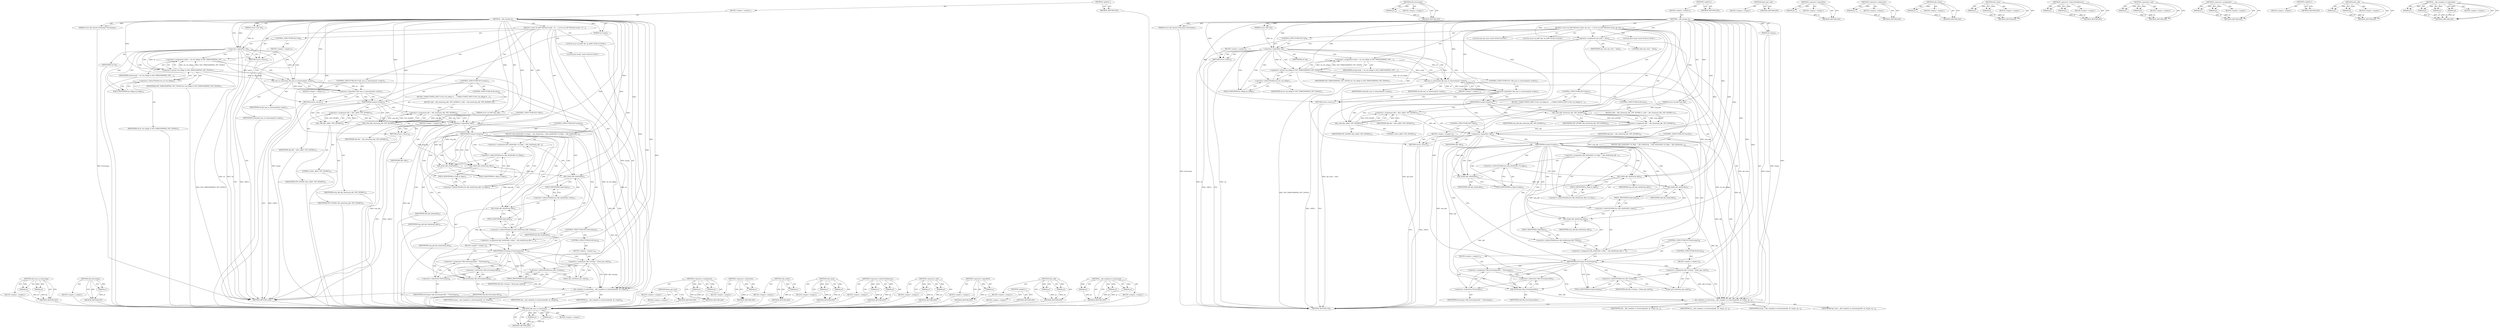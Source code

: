 digraph "__skb_complete_tx_timestamp" {
vulnerable_140 [label=<(METHOD,skb_may_tx_timestamp)>];
vulnerable_141 [label=<(PARAM,p1)>];
vulnerable_142 [label=<(PARAM,p2)>];
vulnerable_143 [label=<(BLOCK,&lt;empty&gt;,&lt;empty&gt;)>];
vulnerable_144 [label=<(METHOD_RETURN,ANY)>];
vulnerable_163 [label=<(METHOD,skb_hwtstamps)>];
vulnerable_164 [label=<(PARAM,p1)>];
vulnerable_165 [label=<(BLOCK,&lt;empty&gt;,&lt;empty&gt;)>];
vulnerable_166 [label=<(METHOD_RETURN,ANY)>];
vulnerable_6 [label=<(METHOD,&lt;global&gt;)<SUB>1</SUB>>];
vulnerable_7 [label=<(BLOCK,&lt;empty&gt;,&lt;empty&gt;)<SUB>1</SUB>>];
vulnerable_8 [label=<(METHOD,__skb_tstamp_tx)<SUB>1</SUB>>];
vulnerable_9 [label=<(PARAM,struct sk_buff *orig_skb)<SUB>1</SUB>>];
vulnerable_10 [label=<(PARAM,struct skb_shared_hwtstamps *hwtstamps)<SUB>2</SUB>>];
vulnerable_11 [label=<(PARAM,struct sock *sk)<SUB>3</SUB>>];
vulnerable_12 [label=<(PARAM,int tstype)<SUB>3</SUB>>];
vulnerable_13 [label=<(BLOCK,{
 	struct sk_buff *skb;
	bool tsonly;
 
 	if (...,{
 	struct sk_buff *skb;
	bool tsonly;
 
 	if (...)<SUB>4</SUB>>];
vulnerable_14 [label="<(LOCAL,struct sk_buff* skb: sk_buff*)<SUB>5</SUB>>"];
vulnerable_15 [label="<(LOCAL,bool tsonly: bool)<SUB>6</SUB>>"];
vulnerable_16 [label=<(CONTROL_STRUCTURE,IF,if (!sk))<SUB>8</SUB>>];
vulnerable_17 [label=<(&lt;operator&gt;.logicalNot,!sk)<SUB>8</SUB>>];
vulnerable_18 [label=<(IDENTIFIER,sk,!sk)<SUB>8</SUB>>];
vulnerable_19 [label=<(BLOCK,&lt;empty&gt;,&lt;empty&gt;)<SUB>9</SUB>>];
vulnerable_20 [label=<(RETURN,return;,return;)<SUB>9</SUB>>];
vulnerable_21 [label=<(&lt;operator&gt;.assignment,tsonly = sk-&gt;sk_tsflags &amp; SOF_TIMESTAMPING_OPT_...)<SUB>11</SUB>>];
vulnerable_22 [label=<(IDENTIFIER,tsonly,tsonly = sk-&gt;sk_tsflags &amp; SOF_TIMESTAMPING_OPT_...)<SUB>11</SUB>>];
vulnerable_23 [label=<(&lt;operator&gt;.and,sk-&gt;sk_tsflags &amp; SOF_TIMESTAMPING_OPT_TSONLY)<SUB>11</SUB>>];
vulnerable_24 [label=<(&lt;operator&gt;.indirectFieldAccess,sk-&gt;sk_tsflags)<SUB>11</SUB>>];
vulnerable_25 [label=<(IDENTIFIER,sk,sk-&gt;sk_tsflags &amp; SOF_TIMESTAMPING_OPT_TSONLY)<SUB>11</SUB>>];
vulnerable_26 [label=<(FIELD_IDENTIFIER,sk_tsflags,sk_tsflags)<SUB>11</SUB>>];
vulnerable_27 [label=<(IDENTIFIER,SOF_TIMESTAMPING_OPT_TSONLY,sk-&gt;sk_tsflags &amp; SOF_TIMESTAMPING_OPT_TSONLY)<SUB>11</SUB>>];
vulnerable_28 [label=<(CONTROL_STRUCTURE,IF,if (!skb_may_tx_timestamp(sk, tsonly)))<SUB>12</SUB>>];
vulnerable_29 [label=<(&lt;operator&gt;.logicalNot,!skb_may_tx_timestamp(sk, tsonly))<SUB>12</SUB>>];
vulnerable_30 [label=<(skb_may_tx_timestamp,skb_may_tx_timestamp(sk, tsonly))<SUB>12</SUB>>];
vulnerable_31 [label=<(IDENTIFIER,sk,skb_may_tx_timestamp(sk, tsonly))<SUB>12</SUB>>];
vulnerable_32 [label=<(IDENTIFIER,tsonly,skb_may_tx_timestamp(sk, tsonly))<SUB>12</SUB>>];
vulnerable_33 [label=<(BLOCK,&lt;empty&gt;,&lt;empty&gt;)<SUB>13</SUB>>];
vulnerable_34 [label=<(RETURN,return;,return;)<SUB>13</SUB>>];
vulnerable_35 [label=<(CONTROL_STRUCTURE,IF,if (tsonly))<SUB>15</SUB>>];
vulnerable_36 [label=<(IDENTIFIER,tsonly,if (tsonly))<SUB>15</SUB>>];
vulnerable_37 [label=<(BLOCK,{
 #ifdef CONFIG_INET
 		if ((sk-&gt;sk_tsflags &amp; ...,{
 #ifdef CONFIG_INET
 		if ((sk-&gt;sk_tsflags &amp; ...)<SUB>15</SUB>>];
vulnerable_38 [label=<(&lt;operator&gt;.assignment,skb = alloc_skb(0, GFP_ATOMIC))<SUB>23</SUB>>];
vulnerable_39 [label=<(IDENTIFIER,skb,skb = alloc_skb(0, GFP_ATOMIC))<SUB>23</SUB>>];
vulnerable_40 [label=<(alloc_skb,alloc_skb(0, GFP_ATOMIC))<SUB>23</SUB>>];
vulnerable_41 [label=<(LITERAL,0,alloc_skb(0, GFP_ATOMIC))<SUB>23</SUB>>];
vulnerable_42 [label=<(IDENTIFIER,GFP_ATOMIC,alloc_skb(0, GFP_ATOMIC))<SUB>23</SUB>>];
vulnerable_43 [label=<(CONTROL_STRUCTURE,ELSE,else)<SUB>24</SUB>>];
vulnerable_44 [label=<(BLOCK,{
		skb = skb_clone(orig_skb, GFP_ATOMIC);
	},{
		skb = skb_clone(orig_skb, GFP_ATOMIC);
	})<SUB>24</SUB>>];
vulnerable_45 [label=<(&lt;operator&gt;.assignment,skb = skb_clone(orig_skb, GFP_ATOMIC))<SUB>25</SUB>>];
vulnerable_46 [label=<(IDENTIFIER,skb,skb = skb_clone(orig_skb, GFP_ATOMIC))<SUB>25</SUB>>];
vulnerable_47 [label=<(skb_clone,skb_clone(orig_skb, GFP_ATOMIC))<SUB>25</SUB>>];
vulnerable_48 [label=<(IDENTIFIER,orig_skb,skb_clone(orig_skb, GFP_ATOMIC))<SUB>25</SUB>>];
vulnerable_49 [label=<(IDENTIFIER,GFP_ATOMIC,skb_clone(orig_skb, GFP_ATOMIC))<SUB>25</SUB>>];
vulnerable_50 [label=<(CONTROL_STRUCTURE,IF,if (!skb))<SUB>27</SUB>>];
vulnerable_51 [label=<(&lt;operator&gt;.logicalNot,!skb)<SUB>27</SUB>>];
vulnerable_52 [label=<(IDENTIFIER,skb,!skb)<SUB>27</SUB>>];
vulnerable_53 [label=<(BLOCK,&lt;empty&gt;,&lt;empty&gt;)<SUB>28</SUB>>];
vulnerable_54 [label=<(RETURN,return;,return;)<SUB>28</SUB>>];
vulnerable_55 [label=<(CONTROL_STRUCTURE,IF,if (tsonly))<SUB>30</SUB>>];
vulnerable_56 [label=<(IDENTIFIER,tsonly,if (tsonly))<SUB>30</SUB>>];
vulnerable_57 [label=<(BLOCK,{
		skb_shinfo(skb)-&gt;tx_flags = skb_shinfo(orig...,{
		skb_shinfo(skb)-&gt;tx_flags = skb_shinfo(orig...)<SUB>30</SUB>>];
vulnerable_58 [label=<(&lt;operator&gt;.assignment,skb_shinfo(skb)-&gt;tx_flags = skb_shinfo(orig_skb...)<SUB>31</SUB>>];
vulnerable_59 [label=<(&lt;operator&gt;.indirectFieldAccess,skb_shinfo(skb)-&gt;tx_flags)<SUB>31</SUB>>];
vulnerable_60 [label=<(skb_shinfo,skb_shinfo(skb))<SUB>31</SUB>>];
vulnerable_61 [label=<(IDENTIFIER,skb,skb_shinfo(skb))<SUB>31</SUB>>];
vulnerable_62 [label=<(FIELD_IDENTIFIER,tx_flags,tx_flags)<SUB>31</SUB>>];
vulnerable_63 [label=<(&lt;operator&gt;.indirectFieldAccess,skb_shinfo(orig_skb)-&gt;tx_flags)<SUB>31</SUB>>];
vulnerable_64 [label=<(skb_shinfo,skb_shinfo(orig_skb))<SUB>31</SUB>>];
vulnerable_65 [label=<(IDENTIFIER,orig_skb,skb_shinfo(orig_skb))<SUB>31</SUB>>];
vulnerable_66 [label=<(FIELD_IDENTIFIER,tx_flags,tx_flags)<SUB>31</SUB>>];
vulnerable_67 [label=<(&lt;operator&gt;.assignment,skb_shinfo(skb)-&gt;tskey = skb_shinfo(orig_skb)-&gt;...)<SUB>32</SUB>>];
vulnerable_68 [label=<(&lt;operator&gt;.indirectFieldAccess,skb_shinfo(skb)-&gt;tskey)<SUB>32</SUB>>];
vulnerable_69 [label=<(skb_shinfo,skb_shinfo(skb))<SUB>32</SUB>>];
vulnerable_70 [label=<(IDENTIFIER,skb,skb_shinfo(skb))<SUB>32</SUB>>];
vulnerable_71 [label=<(FIELD_IDENTIFIER,tskey,tskey)<SUB>32</SUB>>];
vulnerable_72 [label=<(&lt;operator&gt;.indirectFieldAccess,skb_shinfo(orig_skb)-&gt;tskey)<SUB>32</SUB>>];
vulnerable_73 [label=<(skb_shinfo,skb_shinfo(orig_skb))<SUB>32</SUB>>];
vulnerable_74 [label=<(IDENTIFIER,orig_skb,skb_shinfo(orig_skb))<SUB>32</SUB>>];
vulnerable_75 [label=<(FIELD_IDENTIFIER,tskey,tskey)<SUB>32</SUB>>];
vulnerable_76 [label=<(CONTROL_STRUCTURE,IF,if (hwtstamps))<SUB>35</SUB>>];
vulnerable_77 [label=<(IDENTIFIER,hwtstamps,if (hwtstamps))<SUB>35</SUB>>];
vulnerable_78 [label=<(BLOCK,&lt;empty&gt;,&lt;empty&gt;)<SUB>36</SUB>>];
vulnerable_79 [label=<(&lt;operator&gt;.assignment,*skb_hwtstamps(skb) = *hwtstamps)<SUB>36</SUB>>];
vulnerable_80 [label=<(&lt;operator&gt;.indirection,*skb_hwtstamps(skb))<SUB>36</SUB>>];
vulnerable_81 [label=<(skb_hwtstamps,skb_hwtstamps(skb))<SUB>36</SUB>>];
vulnerable_82 [label=<(IDENTIFIER,skb,skb_hwtstamps(skb))<SUB>36</SUB>>];
vulnerable_83 [label=<(&lt;operator&gt;.indirection,*hwtstamps)<SUB>36</SUB>>];
vulnerable_84 [label=<(IDENTIFIER,hwtstamps,*skb_hwtstamps(skb) = *hwtstamps)<SUB>36</SUB>>];
vulnerable_85 [label=<(CONTROL_STRUCTURE,ELSE,else)<SUB>38</SUB>>];
vulnerable_86 [label=<(BLOCK,&lt;empty&gt;,&lt;empty&gt;)<SUB>38</SUB>>];
vulnerable_87 [label=<(&lt;operator&gt;.assignment,skb-&gt;tstamp = ktime_get_real())<SUB>38</SUB>>];
vulnerable_88 [label=<(&lt;operator&gt;.indirectFieldAccess,skb-&gt;tstamp)<SUB>38</SUB>>];
vulnerable_89 [label=<(IDENTIFIER,skb,skb-&gt;tstamp = ktime_get_real())<SUB>38</SUB>>];
vulnerable_90 [label=<(FIELD_IDENTIFIER,tstamp,tstamp)<SUB>38</SUB>>];
vulnerable_91 [label=<(ktime_get_real,ktime_get_real())<SUB>38</SUB>>];
vulnerable_92 [label=<(__skb_complete_tx_timestamp,__skb_complete_tx_timestamp(skb, sk, tstype))<SUB>40</SUB>>];
vulnerable_93 [label=<(IDENTIFIER,skb,__skb_complete_tx_timestamp(skb, sk, tstype))<SUB>40</SUB>>];
vulnerable_94 [label=<(IDENTIFIER,sk,__skb_complete_tx_timestamp(skb, sk, tstype))<SUB>40</SUB>>];
vulnerable_95 [label=<(IDENTIFIER,tstype,__skb_complete_tx_timestamp(skb, sk, tstype))<SUB>40</SUB>>];
vulnerable_96 [label=<(METHOD_RETURN,void)<SUB>1</SUB>>];
vulnerable_98 [label=<(METHOD_RETURN,ANY)<SUB>1</SUB>>];
vulnerable_167 [label=<(METHOD,ktime_get_real)>];
vulnerable_168 [label=<(BLOCK,&lt;empty&gt;,&lt;empty&gt;)>];
vulnerable_169 [label=<(METHOD_RETURN,ANY)>];
vulnerable_125 [label=<(METHOD,&lt;operator&gt;.assignment)>];
vulnerable_126 [label=<(PARAM,p1)>];
vulnerable_127 [label=<(PARAM,p2)>];
vulnerable_128 [label=<(BLOCK,&lt;empty&gt;,&lt;empty&gt;)>];
vulnerable_129 [label=<(METHOD_RETURN,ANY)>];
vulnerable_159 [label=<(METHOD,&lt;operator&gt;.indirection)>];
vulnerable_160 [label=<(PARAM,p1)>];
vulnerable_161 [label=<(BLOCK,&lt;empty&gt;,&lt;empty&gt;)>];
vulnerable_162 [label=<(METHOD_RETURN,ANY)>];
vulnerable_155 [label=<(METHOD,skb_shinfo)>];
vulnerable_156 [label=<(PARAM,p1)>];
vulnerable_157 [label=<(BLOCK,&lt;empty&gt;,&lt;empty&gt;)>];
vulnerable_158 [label=<(METHOD_RETURN,ANY)>];
vulnerable_150 [label=<(METHOD,skb_clone)>];
vulnerable_151 [label=<(PARAM,p1)>];
vulnerable_152 [label=<(PARAM,p2)>];
vulnerable_153 [label=<(BLOCK,&lt;empty&gt;,&lt;empty&gt;)>];
vulnerable_154 [label=<(METHOD_RETURN,ANY)>];
vulnerable_135 [label=<(METHOD,&lt;operator&gt;.indirectFieldAccess)>];
vulnerable_136 [label=<(PARAM,p1)>];
vulnerable_137 [label=<(PARAM,p2)>];
vulnerable_138 [label=<(BLOCK,&lt;empty&gt;,&lt;empty&gt;)>];
vulnerable_139 [label=<(METHOD_RETURN,ANY)>];
vulnerable_130 [label=<(METHOD,&lt;operator&gt;.and)>];
vulnerable_131 [label=<(PARAM,p1)>];
vulnerable_132 [label=<(PARAM,p2)>];
vulnerable_133 [label=<(BLOCK,&lt;empty&gt;,&lt;empty&gt;)>];
vulnerable_134 [label=<(METHOD_RETURN,ANY)>];
vulnerable_121 [label=<(METHOD,&lt;operator&gt;.logicalNot)>];
vulnerable_122 [label=<(PARAM,p1)>];
vulnerable_123 [label=<(BLOCK,&lt;empty&gt;,&lt;empty&gt;)>];
vulnerable_124 [label=<(METHOD_RETURN,ANY)>];
vulnerable_115 [label=<(METHOD,&lt;global&gt;)<SUB>1</SUB>>];
vulnerable_116 [label=<(BLOCK,&lt;empty&gt;,&lt;empty&gt;)>];
vulnerable_117 [label=<(METHOD_RETURN,ANY)>];
vulnerable_145 [label=<(METHOD,alloc_skb)>];
vulnerable_146 [label=<(PARAM,p1)>];
vulnerable_147 [label=<(PARAM,p2)>];
vulnerable_148 [label=<(BLOCK,&lt;empty&gt;,&lt;empty&gt;)>];
vulnerable_149 [label=<(METHOD_RETURN,ANY)>];
vulnerable_170 [label=<(METHOD,__skb_complete_tx_timestamp)>];
vulnerable_171 [label=<(PARAM,p1)>];
vulnerable_172 [label=<(PARAM,p2)>];
vulnerable_173 [label=<(PARAM,p3)>];
vulnerable_174 [label=<(BLOCK,&lt;empty&gt;,&lt;empty&gt;)>];
vulnerable_175 [label=<(METHOD_RETURN,ANY)>];
fixed_145 [label=<(METHOD,skb_may_tx_timestamp)>];
fixed_146 [label=<(PARAM,p1)>];
fixed_147 [label=<(PARAM,p2)>];
fixed_148 [label=<(BLOCK,&lt;empty&gt;,&lt;empty&gt;)>];
fixed_149 [label=<(METHOD_RETURN,ANY)>];
fixed_168 [label=<(METHOD,skb_hwtstamps)>];
fixed_169 [label=<(PARAM,p1)>];
fixed_170 [label=<(BLOCK,&lt;empty&gt;,&lt;empty&gt;)>];
fixed_171 [label=<(METHOD_RETURN,ANY)>];
fixed_6 [label=<(METHOD,&lt;global&gt;)<SUB>1</SUB>>];
fixed_7 [label=<(BLOCK,&lt;empty&gt;,&lt;empty&gt;)<SUB>1</SUB>>];
fixed_8 [label=<(METHOD,__skb_tstamp_tx)<SUB>1</SUB>>];
fixed_9 [label=<(PARAM,struct sk_buff *orig_skb)<SUB>1</SUB>>];
fixed_10 [label=<(PARAM,struct skb_shared_hwtstamps *hwtstamps)<SUB>2</SUB>>];
fixed_11 [label=<(PARAM,struct sock *sk)<SUB>3</SUB>>];
fixed_12 [label=<(PARAM,int tstype)<SUB>3</SUB>>];
fixed_13 [label=<(BLOCK,{
 	struct sk_buff *skb;
	bool tsonly, opt_stat...,{
 	struct sk_buff *skb;
	bool tsonly, opt_stat...)<SUB>4</SUB>>];
fixed_14 [label="<(LOCAL,struct sk_buff* skb: sk_buff*)<SUB>5</SUB>>"];
fixed_15 [label="<(LOCAL,bool tsonly: bool)<SUB>6</SUB>>"];
fixed_16 [label="<(LOCAL,bool opt_stats: bool)<SUB>6</SUB>>"];
fixed_17 [label=<(&lt;operator&gt;.assignment,opt_stats = false)<SUB>6</SUB>>];
fixed_18 [label=<(IDENTIFIER,opt_stats,opt_stats = false)<SUB>6</SUB>>];
fixed_19 [label=<(LITERAL,false,opt_stats = false)<SUB>6</SUB>>];
fixed_20 [label=<(CONTROL_STRUCTURE,IF,if (!sk))<SUB>8</SUB>>];
fixed_21 [label=<(&lt;operator&gt;.logicalNot,!sk)<SUB>8</SUB>>];
fixed_22 [label=<(IDENTIFIER,sk,!sk)<SUB>8</SUB>>];
fixed_23 [label=<(BLOCK,&lt;empty&gt;,&lt;empty&gt;)<SUB>9</SUB>>];
fixed_24 [label=<(RETURN,return;,return;)<SUB>9</SUB>>];
fixed_25 [label=<(&lt;operator&gt;.assignment,tsonly = sk-&gt;sk_tsflags &amp; SOF_TIMESTAMPING_OPT_...)<SUB>11</SUB>>];
fixed_26 [label=<(IDENTIFIER,tsonly,tsonly = sk-&gt;sk_tsflags &amp; SOF_TIMESTAMPING_OPT_...)<SUB>11</SUB>>];
fixed_27 [label=<(&lt;operator&gt;.and,sk-&gt;sk_tsflags &amp; SOF_TIMESTAMPING_OPT_TSONLY)<SUB>11</SUB>>];
fixed_28 [label=<(&lt;operator&gt;.indirectFieldAccess,sk-&gt;sk_tsflags)<SUB>11</SUB>>];
fixed_29 [label=<(IDENTIFIER,sk,sk-&gt;sk_tsflags &amp; SOF_TIMESTAMPING_OPT_TSONLY)<SUB>11</SUB>>];
fixed_30 [label=<(FIELD_IDENTIFIER,sk_tsflags,sk_tsflags)<SUB>11</SUB>>];
fixed_31 [label=<(IDENTIFIER,SOF_TIMESTAMPING_OPT_TSONLY,sk-&gt;sk_tsflags &amp; SOF_TIMESTAMPING_OPT_TSONLY)<SUB>11</SUB>>];
fixed_32 [label=<(CONTROL_STRUCTURE,IF,if (!skb_may_tx_timestamp(sk, tsonly)))<SUB>12</SUB>>];
fixed_33 [label=<(&lt;operator&gt;.logicalNot,!skb_may_tx_timestamp(sk, tsonly))<SUB>12</SUB>>];
fixed_34 [label=<(skb_may_tx_timestamp,skb_may_tx_timestamp(sk, tsonly))<SUB>12</SUB>>];
fixed_35 [label=<(IDENTIFIER,sk,skb_may_tx_timestamp(sk, tsonly))<SUB>12</SUB>>];
fixed_36 [label=<(IDENTIFIER,tsonly,skb_may_tx_timestamp(sk, tsonly))<SUB>12</SUB>>];
fixed_37 [label=<(BLOCK,&lt;empty&gt;,&lt;empty&gt;)<SUB>13</SUB>>];
fixed_38 [label=<(RETURN,return;,return;)<SUB>13</SUB>>];
fixed_39 [label=<(CONTROL_STRUCTURE,IF,if (tsonly))<SUB>15</SUB>>];
fixed_40 [label=<(IDENTIFIER,tsonly,if (tsonly))<SUB>15</SUB>>];
fixed_41 [label=<(BLOCK,{
 #ifdef CONFIG_INET
 		if ((sk-&gt;sk_tsflags &amp; ...,{
 #ifdef CONFIG_INET
 		if ((sk-&gt;sk_tsflags &amp; ...)<SUB>15</SUB>>];
fixed_42 [label=<(&lt;operator&gt;.assignment,skb = alloc_skb(0, GFP_ATOMIC))<SUB>24</SUB>>];
fixed_43 [label=<(IDENTIFIER,skb,skb = alloc_skb(0, GFP_ATOMIC))<SUB>24</SUB>>];
fixed_44 [label=<(alloc_skb,alloc_skb(0, GFP_ATOMIC))<SUB>24</SUB>>];
fixed_45 [label=<(LITERAL,0,alloc_skb(0, GFP_ATOMIC))<SUB>24</SUB>>];
fixed_46 [label=<(IDENTIFIER,GFP_ATOMIC,alloc_skb(0, GFP_ATOMIC))<SUB>24</SUB>>];
fixed_47 [label=<(CONTROL_STRUCTURE,ELSE,else)<SUB>25</SUB>>];
fixed_48 [label=<(BLOCK,{
		skb = skb_clone(orig_skb, GFP_ATOMIC);
	},{
		skb = skb_clone(orig_skb, GFP_ATOMIC);
	})<SUB>25</SUB>>];
fixed_49 [label=<(&lt;operator&gt;.assignment,skb = skb_clone(orig_skb, GFP_ATOMIC))<SUB>26</SUB>>];
fixed_50 [label=<(IDENTIFIER,skb,skb = skb_clone(orig_skb, GFP_ATOMIC))<SUB>26</SUB>>];
fixed_51 [label=<(skb_clone,skb_clone(orig_skb, GFP_ATOMIC))<SUB>26</SUB>>];
fixed_52 [label=<(IDENTIFIER,orig_skb,skb_clone(orig_skb, GFP_ATOMIC))<SUB>26</SUB>>];
fixed_53 [label=<(IDENTIFIER,GFP_ATOMIC,skb_clone(orig_skb, GFP_ATOMIC))<SUB>26</SUB>>];
fixed_54 [label=<(CONTROL_STRUCTURE,IF,if (!skb))<SUB>28</SUB>>];
fixed_55 [label=<(&lt;operator&gt;.logicalNot,!skb)<SUB>28</SUB>>];
fixed_56 [label=<(IDENTIFIER,skb,!skb)<SUB>28</SUB>>];
fixed_57 [label=<(BLOCK,&lt;empty&gt;,&lt;empty&gt;)<SUB>29</SUB>>];
fixed_58 [label=<(RETURN,return;,return;)<SUB>29</SUB>>];
fixed_59 [label=<(CONTROL_STRUCTURE,IF,if (tsonly))<SUB>31</SUB>>];
fixed_60 [label=<(IDENTIFIER,tsonly,if (tsonly))<SUB>31</SUB>>];
fixed_61 [label=<(BLOCK,{
		skb_shinfo(skb)-&gt;tx_flags = skb_shinfo(orig...,{
		skb_shinfo(skb)-&gt;tx_flags = skb_shinfo(orig...)<SUB>31</SUB>>];
fixed_62 [label=<(&lt;operator&gt;.assignment,skb_shinfo(skb)-&gt;tx_flags = skb_shinfo(orig_skb...)<SUB>32</SUB>>];
fixed_63 [label=<(&lt;operator&gt;.indirectFieldAccess,skb_shinfo(skb)-&gt;tx_flags)<SUB>32</SUB>>];
fixed_64 [label=<(skb_shinfo,skb_shinfo(skb))<SUB>32</SUB>>];
fixed_65 [label=<(IDENTIFIER,skb,skb_shinfo(skb))<SUB>32</SUB>>];
fixed_66 [label=<(FIELD_IDENTIFIER,tx_flags,tx_flags)<SUB>32</SUB>>];
fixed_67 [label=<(&lt;operator&gt;.indirectFieldAccess,skb_shinfo(orig_skb)-&gt;tx_flags)<SUB>32</SUB>>];
fixed_68 [label=<(skb_shinfo,skb_shinfo(orig_skb))<SUB>32</SUB>>];
fixed_69 [label=<(IDENTIFIER,orig_skb,skb_shinfo(orig_skb))<SUB>32</SUB>>];
fixed_70 [label=<(FIELD_IDENTIFIER,tx_flags,tx_flags)<SUB>32</SUB>>];
fixed_71 [label=<(&lt;operator&gt;.assignment,skb_shinfo(skb)-&gt;tskey = skb_shinfo(orig_skb)-&gt;...)<SUB>33</SUB>>];
fixed_72 [label=<(&lt;operator&gt;.indirectFieldAccess,skb_shinfo(skb)-&gt;tskey)<SUB>33</SUB>>];
fixed_73 [label=<(skb_shinfo,skb_shinfo(skb))<SUB>33</SUB>>];
fixed_74 [label=<(IDENTIFIER,skb,skb_shinfo(skb))<SUB>33</SUB>>];
fixed_75 [label=<(FIELD_IDENTIFIER,tskey,tskey)<SUB>33</SUB>>];
fixed_76 [label=<(&lt;operator&gt;.indirectFieldAccess,skb_shinfo(orig_skb)-&gt;tskey)<SUB>33</SUB>>];
fixed_77 [label=<(skb_shinfo,skb_shinfo(orig_skb))<SUB>33</SUB>>];
fixed_78 [label=<(IDENTIFIER,orig_skb,skb_shinfo(orig_skb))<SUB>33</SUB>>];
fixed_79 [label=<(FIELD_IDENTIFIER,tskey,tskey)<SUB>33</SUB>>];
fixed_80 [label=<(CONTROL_STRUCTURE,IF,if (hwtstamps))<SUB>36</SUB>>];
fixed_81 [label=<(IDENTIFIER,hwtstamps,if (hwtstamps))<SUB>36</SUB>>];
fixed_82 [label=<(BLOCK,&lt;empty&gt;,&lt;empty&gt;)<SUB>37</SUB>>];
fixed_83 [label=<(&lt;operator&gt;.assignment,*skb_hwtstamps(skb) = *hwtstamps)<SUB>37</SUB>>];
fixed_84 [label=<(&lt;operator&gt;.indirection,*skb_hwtstamps(skb))<SUB>37</SUB>>];
fixed_85 [label=<(skb_hwtstamps,skb_hwtstamps(skb))<SUB>37</SUB>>];
fixed_86 [label=<(IDENTIFIER,skb,skb_hwtstamps(skb))<SUB>37</SUB>>];
fixed_87 [label=<(&lt;operator&gt;.indirection,*hwtstamps)<SUB>37</SUB>>];
fixed_88 [label=<(IDENTIFIER,hwtstamps,*skb_hwtstamps(skb) = *hwtstamps)<SUB>37</SUB>>];
fixed_89 [label=<(CONTROL_STRUCTURE,ELSE,else)<SUB>39</SUB>>];
fixed_90 [label=<(BLOCK,&lt;empty&gt;,&lt;empty&gt;)<SUB>39</SUB>>];
fixed_91 [label=<(&lt;operator&gt;.assignment,skb-&gt;tstamp = ktime_get_real())<SUB>39</SUB>>];
fixed_92 [label=<(&lt;operator&gt;.indirectFieldAccess,skb-&gt;tstamp)<SUB>39</SUB>>];
fixed_93 [label=<(IDENTIFIER,skb,skb-&gt;tstamp = ktime_get_real())<SUB>39</SUB>>];
fixed_94 [label=<(FIELD_IDENTIFIER,tstamp,tstamp)<SUB>39</SUB>>];
fixed_95 [label=<(ktime_get_real,ktime_get_real())<SUB>39</SUB>>];
fixed_96 [label=<(__skb_complete_tx_timestamp,__skb_complete_tx_timestamp(skb, sk, tstype, op...)<SUB>41</SUB>>];
fixed_97 [label=<(IDENTIFIER,skb,__skb_complete_tx_timestamp(skb, sk, tstype, op...)<SUB>41</SUB>>];
fixed_98 [label=<(IDENTIFIER,sk,__skb_complete_tx_timestamp(skb, sk, tstype, op...)<SUB>41</SUB>>];
fixed_99 [label=<(IDENTIFIER,tstype,__skb_complete_tx_timestamp(skb, sk, tstype, op...)<SUB>41</SUB>>];
fixed_100 [label=<(IDENTIFIER,opt_stats,__skb_complete_tx_timestamp(skb, sk, tstype, op...)<SUB>41</SUB>>];
fixed_101 [label=<(METHOD_RETURN,void)<SUB>1</SUB>>];
fixed_103 [label=<(METHOD_RETURN,ANY)<SUB>1</SUB>>];
fixed_172 [label=<(METHOD,ktime_get_real)>];
fixed_173 [label=<(BLOCK,&lt;empty&gt;,&lt;empty&gt;)>];
fixed_174 [label=<(METHOD_RETURN,ANY)>];
fixed_131 [label=<(METHOD,&lt;operator&gt;.logicalNot)>];
fixed_132 [label=<(PARAM,p1)>];
fixed_133 [label=<(BLOCK,&lt;empty&gt;,&lt;empty&gt;)>];
fixed_134 [label=<(METHOD_RETURN,ANY)>];
fixed_164 [label=<(METHOD,&lt;operator&gt;.indirection)>];
fixed_165 [label=<(PARAM,p1)>];
fixed_166 [label=<(BLOCK,&lt;empty&gt;,&lt;empty&gt;)>];
fixed_167 [label=<(METHOD_RETURN,ANY)>];
fixed_160 [label=<(METHOD,skb_shinfo)>];
fixed_161 [label=<(PARAM,p1)>];
fixed_162 [label=<(BLOCK,&lt;empty&gt;,&lt;empty&gt;)>];
fixed_163 [label=<(METHOD_RETURN,ANY)>];
fixed_155 [label=<(METHOD,skb_clone)>];
fixed_156 [label=<(PARAM,p1)>];
fixed_157 [label=<(PARAM,p2)>];
fixed_158 [label=<(BLOCK,&lt;empty&gt;,&lt;empty&gt;)>];
fixed_159 [label=<(METHOD_RETURN,ANY)>];
fixed_140 [label=<(METHOD,&lt;operator&gt;.indirectFieldAccess)>];
fixed_141 [label=<(PARAM,p1)>];
fixed_142 [label=<(PARAM,p2)>];
fixed_143 [label=<(BLOCK,&lt;empty&gt;,&lt;empty&gt;)>];
fixed_144 [label=<(METHOD_RETURN,ANY)>];
fixed_135 [label=<(METHOD,&lt;operator&gt;.and)>];
fixed_136 [label=<(PARAM,p1)>];
fixed_137 [label=<(PARAM,p2)>];
fixed_138 [label=<(BLOCK,&lt;empty&gt;,&lt;empty&gt;)>];
fixed_139 [label=<(METHOD_RETURN,ANY)>];
fixed_126 [label=<(METHOD,&lt;operator&gt;.assignment)>];
fixed_127 [label=<(PARAM,p1)>];
fixed_128 [label=<(PARAM,p2)>];
fixed_129 [label=<(BLOCK,&lt;empty&gt;,&lt;empty&gt;)>];
fixed_130 [label=<(METHOD_RETURN,ANY)>];
fixed_120 [label=<(METHOD,&lt;global&gt;)<SUB>1</SUB>>];
fixed_121 [label=<(BLOCK,&lt;empty&gt;,&lt;empty&gt;)>];
fixed_122 [label=<(METHOD_RETURN,ANY)>];
fixed_150 [label=<(METHOD,alloc_skb)>];
fixed_151 [label=<(PARAM,p1)>];
fixed_152 [label=<(PARAM,p2)>];
fixed_153 [label=<(BLOCK,&lt;empty&gt;,&lt;empty&gt;)>];
fixed_154 [label=<(METHOD_RETURN,ANY)>];
fixed_175 [label=<(METHOD,__skb_complete_tx_timestamp)>];
fixed_176 [label=<(PARAM,p1)>];
fixed_177 [label=<(PARAM,p2)>];
fixed_178 [label=<(PARAM,p3)>];
fixed_179 [label=<(PARAM,p4)>];
fixed_180 [label=<(BLOCK,&lt;empty&gt;,&lt;empty&gt;)>];
fixed_181 [label=<(METHOD_RETURN,ANY)>];
vulnerable_140 -> vulnerable_141  [key=0, label="AST: "];
vulnerable_140 -> vulnerable_141  [key=1, label="DDG: "];
vulnerable_140 -> vulnerable_143  [key=0, label="AST: "];
vulnerable_140 -> vulnerable_142  [key=0, label="AST: "];
vulnerable_140 -> vulnerable_142  [key=1, label="DDG: "];
vulnerable_140 -> vulnerable_144  [key=0, label="AST: "];
vulnerable_140 -> vulnerable_144  [key=1, label="CFG: "];
vulnerable_141 -> vulnerable_144  [key=0, label="DDG: p1"];
vulnerable_142 -> vulnerable_144  [key=0, label="DDG: p2"];
vulnerable_143 -> fixed_145  [key=0];
vulnerable_144 -> fixed_145  [key=0];
vulnerable_163 -> vulnerable_164  [key=0, label="AST: "];
vulnerable_163 -> vulnerable_164  [key=1, label="DDG: "];
vulnerable_163 -> vulnerable_165  [key=0, label="AST: "];
vulnerable_163 -> vulnerable_166  [key=0, label="AST: "];
vulnerable_163 -> vulnerable_166  [key=1, label="CFG: "];
vulnerable_164 -> vulnerable_166  [key=0, label="DDG: p1"];
vulnerable_165 -> fixed_145  [key=0];
vulnerable_166 -> fixed_145  [key=0];
vulnerable_6 -> vulnerable_7  [key=0, label="AST: "];
vulnerable_6 -> vulnerable_98  [key=0, label="AST: "];
vulnerable_6 -> vulnerable_98  [key=1, label="CFG: "];
vulnerable_7 -> vulnerable_8  [key=0, label="AST: "];
vulnerable_8 -> vulnerable_9  [key=0, label="AST: "];
vulnerable_8 -> vulnerable_9  [key=1, label="DDG: "];
vulnerable_8 -> vulnerable_10  [key=0, label="AST: "];
vulnerable_8 -> vulnerable_10  [key=1, label="DDG: "];
vulnerable_8 -> vulnerable_11  [key=0, label="AST: "];
vulnerable_8 -> vulnerable_11  [key=1, label="DDG: "];
vulnerable_8 -> vulnerable_12  [key=0, label="AST: "];
vulnerable_8 -> vulnerable_12  [key=1, label="DDG: "];
vulnerable_8 -> vulnerable_13  [key=0, label="AST: "];
vulnerable_8 -> vulnerable_96  [key=0, label="AST: "];
vulnerable_8 -> vulnerable_17  [key=0, label="CFG: "];
vulnerable_8 -> vulnerable_17  [key=1, label="DDG: "];
vulnerable_8 -> vulnerable_36  [key=0, label="DDG: "];
vulnerable_8 -> vulnerable_56  [key=0, label="DDG: "];
vulnerable_8 -> vulnerable_77  [key=0, label="DDG: "];
vulnerable_8 -> vulnerable_92  [key=0, label="DDG: "];
vulnerable_8 -> vulnerable_20  [key=0, label="DDG: "];
vulnerable_8 -> vulnerable_23  [key=0, label="DDG: "];
vulnerable_8 -> vulnerable_34  [key=0, label="DDG: "];
vulnerable_8 -> vulnerable_51  [key=0, label="DDG: "];
vulnerable_8 -> vulnerable_54  [key=0, label="DDG: "];
vulnerable_8 -> vulnerable_30  [key=0, label="DDG: "];
vulnerable_8 -> vulnerable_87  [key=0, label="DDG: "];
vulnerable_8 -> vulnerable_40  [key=0, label="DDG: "];
vulnerable_8 -> vulnerable_47  [key=0, label="DDG: "];
vulnerable_8 -> vulnerable_60  [key=0, label="DDG: "];
vulnerable_8 -> vulnerable_64  [key=0, label="DDG: "];
vulnerable_8 -> vulnerable_69  [key=0, label="DDG: "];
vulnerable_8 -> vulnerable_73  [key=0, label="DDG: "];
vulnerable_8 -> vulnerable_81  [key=0, label="DDG: "];
vulnerable_9 -> vulnerable_96  [key=0, label="DDG: orig_skb"];
vulnerable_9 -> vulnerable_47  [key=0, label="DDG: orig_skb"];
vulnerable_9 -> vulnerable_64  [key=0, label="DDG: orig_skb"];
vulnerable_10 -> vulnerable_96  [key=0, label="DDG: hwtstamps"];
vulnerable_11 -> vulnerable_17  [key=0, label="DDG: sk"];
vulnerable_12 -> vulnerable_96  [key=0, label="DDG: tstype"];
vulnerable_12 -> vulnerable_92  [key=0, label="DDG: tstype"];
vulnerable_13 -> vulnerable_14  [key=0, label="AST: "];
vulnerable_13 -> vulnerable_15  [key=0, label="AST: "];
vulnerable_13 -> vulnerable_16  [key=0, label="AST: "];
vulnerable_13 -> vulnerable_21  [key=0, label="AST: "];
vulnerable_13 -> vulnerable_28  [key=0, label="AST: "];
vulnerable_13 -> vulnerable_35  [key=0, label="AST: "];
vulnerable_13 -> vulnerable_50  [key=0, label="AST: "];
vulnerable_13 -> vulnerable_55  [key=0, label="AST: "];
vulnerable_13 -> vulnerable_76  [key=0, label="AST: "];
vulnerable_13 -> vulnerable_92  [key=0, label="AST: "];
vulnerable_14 -> fixed_145  [key=0];
vulnerable_15 -> fixed_145  [key=0];
vulnerable_16 -> vulnerable_17  [key=0, label="AST: "];
vulnerable_16 -> vulnerable_19  [key=0, label="AST: "];
vulnerable_17 -> vulnerable_18  [key=0, label="AST: "];
vulnerable_17 -> vulnerable_20  [key=0, label="CFG: "];
vulnerable_17 -> vulnerable_20  [key=1, label="CDG: "];
vulnerable_17 -> vulnerable_26  [key=0, label="CFG: "];
vulnerable_17 -> vulnerable_26  [key=1, label="CDG: "];
vulnerable_17 -> vulnerable_96  [key=0, label="DDG: sk"];
vulnerable_17 -> vulnerable_96  [key=1, label="DDG: !sk"];
vulnerable_17 -> vulnerable_23  [key=0, label="DDG: sk"];
vulnerable_17 -> vulnerable_23  [key=1, label="CDG: "];
vulnerable_17 -> vulnerable_30  [key=0, label="DDG: sk"];
vulnerable_17 -> vulnerable_30  [key=1, label="CDG: "];
vulnerable_17 -> vulnerable_21  [key=0, label="CDG: "];
vulnerable_17 -> vulnerable_29  [key=0, label="CDG: "];
vulnerable_17 -> vulnerable_24  [key=0, label="CDG: "];
vulnerable_18 -> fixed_145  [key=0];
vulnerable_19 -> vulnerable_20  [key=0, label="AST: "];
vulnerable_20 -> vulnerable_96  [key=0, label="CFG: "];
vulnerable_20 -> vulnerable_96  [key=1, label="DDG: &lt;RET&gt;"];
vulnerable_21 -> vulnerable_22  [key=0, label="AST: "];
vulnerable_21 -> vulnerable_23  [key=0, label="AST: "];
vulnerable_21 -> vulnerable_30  [key=0, label="CFG: "];
vulnerable_21 -> vulnerable_30  [key=1, label="DDG: tsonly"];
vulnerable_22 -> fixed_145  [key=0];
vulnerable_23 -> vulnerable_24  [key=0, label="AST: "];
vulnerable_23 -> vulnerable_27  [key=0, label="AST: "];
vulnerable_23 -> vulnerable_21  [key=0, label="CFG: "];
vulnerable_23 -> vulnerable_21  [key=1, label="DDG: sk-&gt;sk_tsflags"];
vulnerable_23 -> vulnerable_21  [key=2, label="DDG: SOF_TIMESTAMPING_OPT_TSONLY"];
vulnerable_23 -> vulnerable_96  [key=0, label="DDG: SOF_TIMESTAMPING_OPT_TSONLY"];
vulnerable_23 -> vulnerable_92  [key=0, label="DDG: sk-&gt;sk_tsflags"];
vulnerable_23 -> vulnerable_30  [key=0, label="DDG: sk-&gt;sk_tsflags"];
vulnerable_24 -> vulnerable_25  [key=0, label="AST: "];
vulnerable_24 -> vulnerable_26  [key=0, label="AST: "];
vulnerable_24 -> vulnerable_23  [key=0, label="CFG: "];
vulnerable_25 -> fixed_145  [key=0];
vulnerable_26 -> vulnerable_24  [key=0, label="CFG: "];
vulnerable_27 -> fixed_145  [key=0];
vulnerable_28 -> vulnerable_29  [key=0, label="AST: "];
vulnerable_28 -> vulnerable_33  [key=0, label="AST: "];
vulnerable_29 -> vulnerable_30  [key=0, label="AST: "];
vulnerable_29 -> vulnerable_34  [key=0, label="CFG: "];
vulnerable_29 -> vulnerable_34  [key=1, label="CDG: "];
vulnerable_29 -> vulnerable_36  [key=0, label="CFG: "];
vulnerable_29 -> vulnerable_36  [key=1, label="CDG: "];
vulnerable_29 -> vulnerable_51  [key=0, label="CDG: "];
vulnerable_30 -> vulnerable_31  [key=0, label="AST: "];
vulnerable_30 -> vulnerable_32  [key=0, label="AST: "];
vulnerable_30 -> vulnerable_29  [key=0, label="CFG: "];
vulnerable_30 -> vulnerable_29  [key=1, label="DDG: sk"];
vulnerable_30 -> vulnerable_29  [key=2, label="DDG: tsonly"];
vulnerable_30 -> vulnerable_92  [key=0, label="DDG: sk"];
vulnerable_31 -> fixed_145  [key=0];
vulnerable_32 -> fixed_145  [key=0];
vulnerable_33 -> vulnerable_34  [key=0, label="AST: "];
vulnerable_34 -> vulnerable_96  [key=0, label="CFG: "];
vulnerable_34 -> vulnerable_96  [key=1, label="DDG: &lt;RET&gt;"];
vulnerable_35 -> vulnerable_36  [key=0, label="AST: "];
vulnerable_35 -> vulnerable_37  [key=0, label="AST: "];
vulnerable_35 -> vulnerable_43  [key=0, label="AST: "];
vulnerable_36 -> vulnerable_40  [key=0, label="CFG: "];
vulnerable_36 -> vulnerable_40  [key=1, label="CDG: "];
vulnerable_36 -> vulnerable_47  [key=0, label="CFG: "];
vulnerable_36 -> vulnerable_47  [key=1, label="CDG: "];
vulnerable_36 -> vulnerable_38  [key=0, label="CDG: "];
vulnerable_36 -> vulnerable_45  [key=0, label="CDG: "];
vulnerable_37 -> vulnerable_38  [key=0, label="AST: "];
vulnerable_38 -> vulnerable_39  [key=0, label="AST: "];
vulnerable_38 -> vulnerable_40  [key=0, label="AST: "];
vulnerable_38 -> vulnerable_51  [key=0, label="CFG: "];
vulnerable_38 -> vulnerable_51  [key=1, label="DDG: skb"];
vulnerable_39 -> fixed_145  [key=0];
vulnerable_40 -> vulnerable_41  [key=0, label="AST: "];
vulnerable_40 -> vulnerable_42  [key=0, label="AST: "];
vulnerable_40 -> vulnerable_38  [key=0, label="CFG: "];
vulnerable_40 -> vulnerable_38  [key=1, label="DDG: 0"];
vulnerable_40 -> vulnerable_38  [key=2, label="DDG: GFP_ATOMIC"];
vulnerable_41 -> fixed_145  [key=0];
vulnerable_42 -> fixed_145  [key=0];
vulnerable_43 -> vulnerable_44  [key=0, label="AST: "];
vulnerable_44 -> vulnerable_45  [key=0, label="AST: "];
vulnerable_45 -> vulnerable_46  [key=0, label="AST: "];
vulnerable_45 -> vulnerable_47  [key=0, label="AST: "];
vulnerable_45 -> vulnerable_51  [key=0, label="CFG: "];
vulnerable_45 -> vulnerable_51  [key=1, label="DDG: skb"];
vulnerable_46 -> fixed_145  [key=0];
vulnerable_47 -> vulnerable_48  [key=0, label="AST: "];
vulnerable_47 -> vulnerable_49  [key=0, label="AST: "];
vulnerable_47 -> vulnerable_45  [key=0, label="CFG: "];
vulnerable_47 -> vulnerable_45  [key=1, label="DDG: orig_skb"];
vulnerable_47 -> vulnerable_45  [key=2, label="DDG: GFP_ATOMIC"];
vulnerable_47 -> vulnerable_64  [key=0, label="DDG: orig_skb"];
vulnerable_48 -> fixed_145  [key=0];
vulnerable_49 -> fixed_145  [key=0];
vulnerable_50 -> vulnerable_51  [key=0, label="AST: "];
vulnerable_50 -> vulnerable_53  [key=0, label="AST: "];
vulnerable_51 -> vulnerable_52  [key=0, label="AST: "];
vulnerable_51 -> vulnerable_54  [key=0, label="CFG: "];
vulnerable_51 -> vulnerable_54  [key=1, label="CDG: "];
vulnerable_51 -> vulnerable_56  [key=0, label="CFG: "];
vulnerable_51 -> vulnerable_56  [key=1, label="CDG: "];
vulnerable_51 -> vulnerable_92  [key=0, label="DDG: skb"];
vulnerable_51 -> vulnerable_92  [key=1, label="CDG: "];
vulnerable_51 -> vulnerable_60  [key=0, label="DDG: skb"];
vulnerable_51 -> vulnerable_81  [key=0, label="DDG: skb"];
vulnerable_51 -> vulnerable_77  [key=0, label="CDG: "];
vulnerable_52 -> fixed_145  [key=0];
vulnerable_53 -> vulnerable_54  [key=0, label="AST: "];
vulnerable_54 -> vulnerable_96  [key=0, label="CFG: "];
vulnerable_54 -> vulnerable_96  [key=1, label="DDG: &lt;RET&gt;"];
vulnerable_55 -> vulnerable_56  [key=0, label="AST: "];
vulnerable_55 -> vulnerable_57  [key=0, label="AST: "];
vulnerable_56 -> vulnerable_77  [key=0, label="CFG: "];
vulnerable_56 -> vulnerable_60  [key=0, label="CFG: "];
vulnerable_56 -> vulnerable_60  [key=1, label="CDG: "];
vulnerable_56 -> vulnerable_68  [key=0, label="CDG: "];
vulnerable_56 -> vulnerable_73  [key=0, label="CDG: "];
vulnerable_56 -> vulnerable_64  [key=0, label="CDG: "];
vulnerable_56 -> vulnerable_66  [key=0, label="CDG: "];
vulnerable_56 -> vulnerable_75  [key=0, label="CDG: "];
vulnerable_56 -> vulnerable_72  [key=0, label="CDG: "];
vulnerable_56 -> vulnerable_69  [key=0, label="CDG: "];
vulnerable_56 -> vulnerable_67  [key=0, label="CDG: "];
vulnerable_56 -> vulnerable_59  [key=0, label="CDG: "];
vulnerable_56 -> vulnerable_58  [key=0, label="CDG: "];
vulnerable_56 -> vulnerable_71  [key=0, label="CDG: "];
vulnerable_56 -> vulnerable_63  [key=0, label="CDG: "];
vulnerable_56 -> vulnerable_62  [key=0, label="CDG: "];
vulnerable_57 -> vulnerable_58  [key=0, label="AST: "];
vulnerable_57 -> vulnerable_67  [key=0, label="AST: "];
vulnerable_58 -> vulnerable_59  [key=0, label="AST: "];
vulnerable_58 -> vulnerable_63  [key=0, label="AST: "];
vulnerable_58 -> vulnerable_69  [key=0, label="CFG: "];
vulnerable_59 -> vulnerable_60  [key=0, label="AST: "];
vulnerable_59 -> vulnerable_62  [key=0, label="AST: "];
vulnerable_59 -> vulnerable_64  [key=0, label="CFG: "];
vulnerable_60 -> vulnerable_61  [key=0, label="AST: "];
vulnerable_60 -> vulnerable_62  [key=0, label="CFG: "];
vulnerable_60 -> vulnerable_69  [key=0, label="DDG: skb"];
vulnerable_61 -> fixed_145  [key=0];
vulnerable_62 -> vulnerable_59  [key=0, label="CFG: "];
vulnerable_63 -> vulnerable_64  [key=0, label="AST: "];
vulnerable_63 -> vulnerable_66  [key=0, label="AST: "];
vulnerable_63 -> vulnerable_58  [key=0, label="CFG: "];
vulnerable_64 -> vulnerable_65  [key=0, label="AST: "];
vulnerable_64 -> vulnerable_66  [key=0, label="CFG: "];
vulnerable_64 -> vulnerable_73  [key=0, label="DDG: orig_skb"];
vulnerable_65 -> fixed_145  [key=0];
vulnerable_66 -> vulnerable_63  [key=0, label="CFG: "];
vulnerable_67 -> vulnerable_68  [key=0, label="AST: "];
vulnerable_67 -> vulnerable_72  [key=0, label="AST: "];
vulnerable_67 -> vulnerable_77  [key=0, label="CFG: "];
vulnerable_68 -> vulnerable_69  [key=0, label="AST: "];
vulnerable_68 -> vulnerable_71  [key=0, label="AST: "];
vulnerable_68 -> vulnerable_73  [key=0, label="CFG: "];
vulnerable_69 -> vulnerable_70  [key=0, label="AST: "];
vulnerable_69 -> vulnerable_71  [key=0, label="CFG: "];
vulnerable_69 -> vulnerable_92  [key=0, label="DDG: skb"];
vulnerable_69 -> vulnerable_81  [key=0, label="DDG: skb"];
vulnerable_70 -> fixed_145  [key=0];
vulnerable_71 -> vulnerable_68  [key=0, label="CFG: "];
vulnerable_72 -> vulnerable_73  [key=0, label="AST: "];
vulnerable_72 -> vulnerable_75  [key=0, label="AST: "];
vulnerable_72 -> vulnerable_67  [key=0, label="CFG: "];
vulnerable_73 -> vulnerable_74  [key=0, label="AST: "];
vulnerable_73 -> vulnerable_75  [key=0, label="CFG: "];
vulnerable_74 -> fixed_145  [key=0];
vulnerable_75 -> vulnerable_72  [key=0, label="CFG: "];
vulnerable_76 -> vulnerable_77  [key=0, label="AST: "];
vulnerable_76 -> vulnerable_78  [key=0, label="AST: "];
vulnerable_76 -> vulnerable_85  [key=0, label="AST: "];
vulnerable_77 -> vulnerable_81  [key=0, label="CFG: "];
vulnerable_77 -> vulnerable_81  [key=1, label="CDG: "];
vulnerable_77 -> vulnerable_90  [key=0, label="CFG: "];
vulnerable_77 -> vulnerable_90  [key=1, label="CDG: "];
vulnerable_77 -> vulnerable_87  [key=0, label="CDG: "];
vulnerable_77 -> vulnerable_91  [key=0, label="CDG: "];
vulnerable_77 -> vulnerable_79  [key=0, label="CDG: "];
vulnerable_77 -> vulnerable_80  [key=0, label="CDG: "];
vulnerable_77 -> vulnerable_83  [key=0, label="CDG: "];
vulnerable_77 -> vulnerable_88  [key=0, label="CDG: "];
vulnerable_78 -> vulnerable_79  [key=0, label="AST: "];
vulnerable_79 -> vulnerable_80  [key=0, label="AST: "];
vulnerable_79 -> vulnerable_83  [key=0, label="AST: "];
vulnerable_79 -> vulnerable_92  [key=0, label="CFG: "];
vulnerable_80 -> vulnerable_81  [key=0, label="AST: "];
vulnerable_80 -> vulnerable_83  [key=0, label="CFG: "];
vulnerable_81 -> vulnerable_82  [key=0, label="AST: "];
vulnerable_81 -> vulnerable_80  [key=0, label="CFG: "];
vulnerable_81 -> vulnerable_92  [key=0, label="DDG: skb"];
vulnerable_82 -> fixed_145  [key=0];
vulnerable_83 -> vulnerable_84  [key=0, label="AST: "];
vulnerable_83 -> vulnerable_79  [key=0, label="CFG: "];
vulnerable_84 -> fixed_145  [key=0];
vulnerable_85 -> vulnerable_86  [key=0, label="AST: "];
vulnerable_86 -> vulnerable_87  [key=0, label="AST: "];
vulnerable_87 -> vulnerable_88  [key=0, label="AST: "];
vulnerable_87 -> vulnerable_91  [key=0, label="AST: "];
vulnerable_87 -> vulnerable_92  [key=0, label="CFG: "];
vulnerable_87 -> vulnerable_92  [key=1, label="DDG: skb-&gt;tstamp"];
vulnerable_88 -> vulnerable_89  [key=0, label="AST: "];
vulnerable_88 -> vulnerable_90  [key=0, label="AST: "];
vulnerable_88 -> vulnerable_91  [key=0, label="CFG: "];
vulnerable_89 -> fixed_145  [key=0];
vulnerable_90 -> vulnerable_88  [key=0, label="CFG: "];
vulnerable_91 -> vulnerable_87  [key=0, label="CFG: "];
vulnerable_92 -> vulnerable_93  [key=0, label="AST: "];
vulnerable_92 -> vulnerable_94  [key=0, label="AST: "];
vulnerable_92 -> vulnerable_95  [key=0, label="AST: "];
vulnerable_92 -> vulnerable_96  [key=0, label="CFG: "];
vulnerable_93 -> fixed_145  [key=0];
vulnerable_94 -> fixed_145  [key=0];
vulnerable_95 -> fixed_145  [key=0];
vulnerable_96 -> fixed_145  [key=0];
vulnerable_98 -> fixed_145  [key=0];
vulnerable_167 -> vulnerable_168  [key=0, label="AST: "];
vulnerable_167 -> vulnerable_169  [key=0, label="AST: "];
vulnerable_167 -> vulnerable_169  [key=1, label="CFG: "];
vulnerable_168 -> fixed_145  [key=0];
vulnerable_169 -> fixed_145  [key=0];
vulnerable_125 -> vulnerable_126  [key=0, label="AST: "];
vulnerable_125 -> vulnerable_126  [key=1, label="DDG: "];
vulnerable_125 -> vulnerable_128  [key=0, label="AST: "];
vulnerable_125 -> vulnerable_127  [key=0, label="AST: "];
vulnerable_125 -> vulnerable_127  [key=1, label="DDG: "];
vulnerable_125 -> vulnerable_129  [key=0, label="AST: "];
vulnerable_125 -> vulnerable_129  [key=1, label="CFG: "];
vulnerable_126 -> vulnerable_129  [key=0, label="DDG: p1"];
vulnerable_127 -> vulnerable_129  [key=0, label="DDG: p2"];
vulnerable_128 -> fixed_145  [key=0];
vulnerable_129 -> fixed_145  [key=0];
vulnerable_159 -> vulnerable_160  [key=0, label="AST: "];
vulnerable_159 -> vulnerable_160  [key=1, label="DDG: "];
vulnerable_159 -> vulnerable_161  [key=0, label="AST: "];
vulnerable_159 -> vulnerable_162  [key=0, label="AST: "];
vulnerable_159 -> vulnerable_162  [key=1, label="CFG: "];
vulnerable_160 -> vulnerable_162  [key=0, label="DDG: p1"];
vulnerable_161 -> fixed_145  [key=0];
vulnerable_162 -> fixed_145  [key=0];
vulnerable_155 -> vulnerable_156  [key=0, label="AST: "];
vulnerable_155 -> vulnerable_156  [key=1, label="DDG: "];
vulnerable_155 -> vulnerable_157  [key=0, label="AST: "];
vulnerable_155 -> vulnerable_158  [key=0, label="AST: "];
vulnerable_155 -> vulnerable_158  [key=1, label="CFG: "];
vulnerable_156 -> vulnerable_158  [key=0, label="DDG: p1"];
vulnerable_157 -> fixed_145  [key=0];
vulnerable_158 -> fixed_145  [key=0];
vulnerable_150 -> vulnerable_151  [key=0, label="AST: "];
vulnerable_150 -> vulnerable_151  [key=1, label="DDG: "];
vulnerable_150 -> vulnerable_153  [key=0, label="AST: "];
vulnerable_150 -> vulnerable_152  [key=0, label="AST: "];
vulnerable_150 -> vulnerable_152  [key=1, label="DDG: "];
vulnerable_150 -> vulnerable_154  [key=0, label="AST: "];
vulnerable_150 -> vulnerable_154  [key=1, label="CFG: "];
vulnerable_151 -> vulnerable_154  [key=0, label="DDG: p1"];
vulnerable_152 -> vulnerable_154  [key=0, label="DDG: p2"];
vulnerable_153 -> fixed_145  [key=0];
vulnerable_154 -> fixed_145  [key=0];
vulnerable_135 -> vulnerable_136  [key=0, label="AST: "];
vulnerable_135 -> vulnerable_136  [key=1, label="DDG: "];
vulnerable_135 -> vulnerable_138  [key=0, label="AST: "];
vulnerable_135 -> vulnerable_137  [key=0, label="AST: "];
vulnerable_135 -> vulnerable_137  [key=1, label="DDG: "];
vulnerable_135 -> vulnerable_139  [key=0, label="AST: "];
vulnerable_135 -> vulnerable_139  [key=1, label="CFG: "];
vulnerable_136 -> vulnerable_139  [key=0, label="DDG: p1"];
vulnerable_137 -> vulnerable_139  [key=0, label="DDG: p2"];
vulnerable_138 -> fixed_145  [key=0];
vulnerable_139 -> fixed_145  [key=0];
vulnerable_130 -> vulnerable_131  [key=0, label="AST: "];
vulnerable_130 -> vulnerable_131  [key=1, label="DDG: "];
vulnerable_130 -> vulnerable_133  [key=0, label="AST: "];
vulnerable_130 -> vulnerable_132  [key=0, label="AST: "];
vulnerable_130 -> vulnerable_132  [key=1, label="DDG: "];
vulnerable_130 -> vulnerable_134  [key=0, label="AST: "];
vulnerable_130 -> vulnerable_134  [key=1, label="CFG: "];
vulnerable_131 -> vulnerable_134  [key=0, label="DDG: p1"];
vulnerable_132 -> vulnerable_134  [key=0, label="DDG: p2"];
vulnerable_133 -> fixed_145  [key=0];
vulnerable_134 -> fixed_145  [key=0];
vulnerable_121 -> vulnerable_122  [key=0, label="AST: "];
vulnerable_121 -> vulnerable_122  [key=1, label="DDG: "];
vulnerable_121 -> vulnerable_123  [key=0, label="AST: "];
vulnerable_121 -> vulnerable_124  [key=0, label="AST: "];
vulnerable_121 -> vulnerable_124  [key=1, label="CFG: "];
vulnerable_122 -> vulnerable_124  [key=0, label="DDG: p1"];
vulnerable_123 -> fixed_145  [key=0];
vulnerable_124 -> fixed_145  [key=0];
vulnerable_115 -> vulnerable_116  [key=0, label="AST: "];
vulnerable_115 -> vulnerable_117  [key=0, label="AST: "];
vulnerable_115 -> vulnerable_117  [key=1, label="CFG: "];
vulnerable_116 -> fixed_145  [key=0];
vulnerable_117 -> fixed_145  [key=0];
vulnerable_145 -> vulnerable_146  [key=0, label="AST: "];
vulnerable_145 -> vulnerable_146  [key=1, label="DDG: "];
vulnerable_145 -> vulnerable_148  [key=0, label="AST: "];
vulnerable_145 -> vulnerable_147  [key=0, label="AST: "];
vulnerable_145 -> vulnerable_147  [key=1, label="DDG: "];
vulnerable_145 -> vulnerable_149  [key=0, label="AST: "];
vulnerable_145 -> vulnerable_149  [key=1, label="CFG: "];
vulnerable_146 -> vulnerable_149  [key=0, label="DDG: p1"];
vulnerable_147 -> vulnerable_149  [key=0, label="DDG: p2"];
vulnerable_148 -> fixed_145  [key=0];
vulnerable_149 -> fixed_145  [key=0];
vulnerable_170 -> vulnerable_171  [key=0, label="AST: "];
vulnerable_170 -> vulnerable_171  [key=1, label="DDG: "];
vulnerable_170 -> vulnerable_174  [key=0, label="AST: "];
vulnerable_170 -> vulnerable_172  [key=0, label="AST: "];
vulnerable_170 -> vulnerable_172  [key=1, label="DDG: "];
vulnerable_170 -> vulnerable_175  [key=0, label="AST: "];
vulnerable_170 -> vulnerable_175  [key=1, label="CFG: "];
vulnerable_170 -> vulnerable_173  [key=0, label="AST: "];
vulnerable_170 -> vulnerable_173  [key=1, label="DDG: "];
vulnerable_171 -> vulnerable_175  [key=0, label="DDG: p1"];
vulnerable_172 -> vulnerable_175  [key=0, label="DDG: p2"];
vulnerable_173 -> vulnerable_175  [key=0, label="DDG: p3"];
vulnerable_174 -> fixed_145  [key=0];
vulnerable_175 -> fixed_145  [key=0];
fixed_145 -> fixed_146  [key=0, label="AST: "];
fixed_145 -> fixed_146  [key=1, label="DDG: "];
fixed_145 -> fixed_148  [key=0, label="AST: "];
fixed_145 -> fixed_147  [key=0, label="AST: "];
fixed_145 -> fixed_147  [key=1, label="DDG: "];
fixed_145 -> fixed_149  [key=0, label="AST: "];
fixed_145 -> fixed_149  [key=1, label="CFG: "];
fixed_146 -> fixed_149  [key=0, label="DDG: p1"];
fixed_147 -> fixed_149  [key=0, label="DDG: p2"];
fixed_168 -> fixed_169  [key=0, label="AST: "];
fixed_168 -> fixed_169  [key=1, label="DDG: "];
fixed_168 -> fixed_170  [key=0, label="AST: "];
fixed_168 -> fixed_171  [key=0, label="AST: "];
fixed_168 -> fixed_171  [key=1, label="CFG: "];
fixed_169 -> fixed_171  [key=0, label="DDG: p1"];
fixed_6 -> fixed_7  [key=0, label="AST: "];
fixed_6 -> fixed_103  [key=0, label="AST: "];
fixed_6 -> fixed_103  [key=1, label="CFG: "];
fixed_7 -> fixed_8  [key=0, label="AST: "];
fixed_8 -> fixed_9  [key=0, label="AST: "];
fixed_8 -> fixed_9  [key=1, label="DDG: "];
fixed_8 -> fixed_10  [key=0, label="AST: "];
fixed_8 -> fixed_10  [key=1, label="DDG: "];
fixed_8 -> fixed_11  [key=0, label="AST: "];
fixed_8 -> fixed_11  [key=1, label="DDG: "];
fixed_8 -> fixed_12  [key=0, label="AST: "];
fixed_8 -> fixed_12  [key=1, label="DDG: "];
fixed_8 -> fixed_13  [key=0, label="AST: "];
fixed_8 -> fixed_101  [key=0, label="AST: "];
fixed_8 -> fixed_17  [key=0, label="CFG: "];
fixed_8 -> fixed_17  [key=1, label="DDG: "];
fixed_8 -> fixed_40  [key=0, label="DDG: "];
fixed_8 -> fixed_60  [key=0, label="DDG: "];
fixed_8 -> fixed_81  [key=0, label="DDG: "];
fixed_8 -> fixed_96  [key=0, label="DDG: "];
fixed_8 -> fixed_21  [key=0, label="DDG: "];
fixed_8 -> fixed_24  [key=0, label="DDG: "];
fixed_8 -> fixed_27  [key=0, label="DDG: "];
fixed_8 -> fixed_38  [key=0, label="DDG: "];
fixed_8 -> fixed_55  [key=0, label="DDG: "];
fixed_8 -> fixed_58  [key=0, label="DDG: "];
fixed_8 -> fixed_34  [key=0, label="DDG: "];
fixed_8 -> fixed_91  [key=0, label="DDG: "];
fixed_8 -> fixed_44  [key=0, label="DDG: "];
fixed_8 -> fixed_51  [key=0, label="DDG: "];
fixed_8 -> fixed_64  [key=0, label="DDG: "];
fixed_8 -> fixed_68  [key=0, label="DDG: "];
fixed_8 -> fixed_73  [key=0, label="DDG: "];
fixed_8 -> fixed_77  [key=0, label="DDG: "];
fixed_8 -> fixed_85  [key=0, label="DDG: "];
fixed_9 -> fixed_101  [key=0, label="DDG: orig_skb"];
fixed_9 -> fixed_51  [key=0, label="DDG: orig_skb"];
fixed_9 -> fixed_68  [key=0, label="DDG: orig_skb"];
fixed_10 -> fixed_101  [key=0, label="DDG: hwtstamps"];
fixed_11 -> fixed_21  [key=0, label="DDG: sk"];
fixed_12 -> fixed_101  [key=0, label="DDG: tstype"];
fixed_12 -> fixed_96  [key=0, label="DDG: tstype"];
fixed_13 -> fixed_14  [key=0, label="AST: "];
fixed_13 -> fixed_15  [key=0, label="AST: "];
fixed_13 -> fixed_16  [key=0, label="AST: "];
fixed_13 -> fixed_17  [key=0, label="AST: "];
fixed_13 -> fixed_20  [key=0, label="AST: "];
fixed_13 -> fixed_25  [key=0, label="AST: "];
fixed_13 -> fixed_32  [key=0, label="AST: "];
fixed_13 -> fixed_39  [key=0, label="AST: "];
fixed_13 -> fixed_54  [key=0, label="AST: "];
fixed_13 -> fixed_59  [key=0, label="AST: "];
fixed_13 -> fixed_80  [key=0, label="AST: "];
fixed_13 -> fixed_96  [key=0, label="AST: "];
fixed_17 -> fixed_18  [key=0, label="AST: "];
fixed_17 -> fixed_19  [key=0, label="AST: "];
fixed_17 -> fixed_21  [key=0, label="CFG: "];
fixed_17 -> fixed_101  [key=0, label="DDG: opt_stats"];
fixed_17 -> fixed_101  [key=1, label="DDG: opt_stats = false"];
fixed_17 -> fixed_96  [key=0, label="DDG: opt_stats"];
fixed_20 -> fixed_21  [key=0, label="AST: "];
fixed_20 -> fixed_23  [key=0, label="AST: "];
fixed_21 -> fixed_22  [key=0, label="AST: "];
fixed_21 -> fixed_24  [key=0, label="CFG: "];
fixed_21 -> fixed_24  [key=1, label="CDG: "];
fixed_21 -> fixed_30  [key=0, label="CFG: "];
fixed_21 -> fixed_30  [key=1, label="CDG: "];
fixed_21 -> fixed_101  [key=0, label="DDG: sk"];
fixed_21 -> fixed_101  [key=1, label="DDG: !sk"];
fixed_21 -> fixed_27  [key=0, label="DDG: sk"];
fixed_21 -> fixed_27  [key=1, label="CDG: "];
fixed_21 -> fixed_34  [key=0, label="DDG: sk"];
fixed_21 -> fixed_34  [key=1, label="CDG: "];
fixed_21 -> fixed_28  [key=0, label="CDG: "];
fixed_21 -> fixed_25  [key=0, label="CDG: "];
fixed_21 -> fixed_33  [key=0, label="CDG: "];
fixed_23 -> fixed_24  [key=0, label="AST: "];
fixed_24 -> fixed_101  [key=0, label="CFG: "];
fixed_24 -> fixed_101  [key=1, label="DDG: &lt;RET&gt;"];
fixed_25 -> fixed_26  [key=0, label="AST: "];
fixed_25 -> fixed_27  [key=0, label="AST: "];
fixed_25 -> fixed_34  [key=0, label="CFG: "];
fixed_25 -> fixed_34  [key=1, label="DDG: tsonly"];
fixed_27 -> fixed_28  [key=0, label="AST: "];
fixed_27 -> fixed_31  [key=0, label="AST: "];
fixed_27 -> fixed_25  [key=0, label="CFG: "];
fixed_27 -> fixed_25  [key=1, label="DDG: sk-&gt;sk_tsflags"];
fixed_27 -> fixed_25  [key=2, label="DDG: SOF_TIMESTAMPING_OPT_TSONLY"];
fixed_27 -> fixed_101  [key=0, label="DDG: SOF_TIMESTAMPING_OPT_TSONLY"];
fixed_27 -> fixed_96  [key=0, label="DDG: sk-&gt;sk_tsflags"];
fixed_27 -> fixed_34  [key=0, label="DDG: sk-&gt;sk_tsflags"];
fixed_28 -> fixed_29  [key=0, label="AST: "];
fixed_28 -> fixed_30  [key=0, label="AST: "];
fixed_28 -> fixed_27  [key=0, label="CFG: "];
fixed_30 -> fixed_28  [key=0, label="CFG: "];
fixed_32 -> fixed_33  [key=0, label="AST: "];
fixed_32 -> fixed_37  [key=0, label="AST: "];
fixed_33 -> fixed_34  [key=0, label="AST: "];
fixed_33 -> fixed_38  [key=0, label="CFG: "];
fixed_33 -> fixed_38  [key=1, label="CDG: "];
fixed_33 -> fixed_40  [key=0, label="CFG: "];
fixed_33 -> fixed_40  [key=1, label="CDG: "];
fixed_33 -> fixed_55  [key=0, label="CDG: "];
fixed_34 -> fixed_35  [key=0, label="AST: "];
fixed_34 -> fixed_36  [key=0, label="AST: "];
fixed_34 -> fixed_33  [key=0, label="CFG: "];
fixed_34 -> fixed_33  [key=1, label="DDG: sk"];
fixed_34 -> fixed_33  [key=2, label="DDG: tsonly"];
fixed_34 -> fixed_96  [key=0, label="DDG: sk"];
fixed_37 -> fixed_38  [key=0, label="AST: "];
fixed_38 -> fixed_101  [key=0, label="CFG: "];
fixed_38 -> fixed_101  [key=1, label="DDG: &lt;RET&gt;"];
fixed_39 -> fixed_40  [key=0, label="AST: "];
fixed_39 -> fixed_41  [key=0, label="AST: "];
fixed_39 -> fixed_47  [key=0, label="AST: "];
fixed_40 -> fixed_44  [key=0, label="CFG: "];
fixed_40 -> fixed_44  [key=1, label="CDG: "];
fixed_40 -> fixed_51  [key=0, label="CFG: "];
fixed_40 -> fixed_51  [key=1, label="CDG: "];
fixed_40 -> fixed_49  [key=0, label="CDG: "];
fixed_40 -> fixed_42  [key=0, label="CDG: "];
fixed_41 -> fixed_42  [key=0, label="AST: "];
fixed_42 -> fixed_43  [key=0, label="AST: "];
fixed_42 -> fixed_44  [key=0, label="AST: "];
fixed_42 -> fixed_55  [key=0, label="CFG: "];
fixed_42 -> fixed_55  [key=1, label="DDG: skb"];
fixed_44 -> fixed_45  [key=0, label="AST: "];
fixed_44 -> fixed_46  [key=0, label="AST: "];
fixed_44 -> fixed_42  [key=0, label="CFG: "];
fixed_44 -> fixed_42  [key=1, label="DDG: 0"];
fixed_44 -> fixed_42  [key=2, label="DDG: GFP_ATOMIC"];
fixed_47 -> fixed_48  [key=0, label="AST: "];
fixed_48 -> fixed_49  [key=0, label="AST: "];
fixed_49 -> fixed_50  [key=0, label="AST: "];
fixed_49 -> fixed_51  [key=0, label="AST: "];
fixed_49 -> fixed_55  [key=0, label="CFG: "];
fixed_49 -> fixed_55  [key=1, label="DDG: skb"];
fixed_51 -> fixed_52  [key=0, label="AST: "];
fixed_51 -> fixed_53  [key=0, label="AST: "];
fixed_51 -> fixed_49  [key=0, label="CFG: "];
fixed_51 -> fixed_49  [key=1, label="DDG: orig_skb"];
fixed_51 -> fixed_49  [key=2, label="DDG: GFP_ATOMIC"];
fixed_51 -> fixed_68  [key=0, label="DDG: orig_skb"];
fixed_54 -> fixed_55  [key=0, label="AST: "];
fixed_54 -> fixed_57  [key=0, label="AST: "];
fixed_55 -> fixed_56  [key=0, label="AST: "];
fixed_55 -> fixed_58  [key=0, label="CFG: "];
fixed_55 -> fixed_58  [key=1, label="CDG: "];
fixed_55 -> fixed_60  [key=0, label="CFG: "];
fixed_55 -> fixed_60  [key=1, label="CDG: "];
fixed_55 -> fixed_96  [key=0, label="DDG: skb"];
fixed_55 -> fixed_96  [key=1, label="CDG: "];
fixed_55 -> fixed_64  [key=0, label="DDG: skb"];
fixed_55 -> fixed_85  [key=0, label="DDG: skb"];
fixed_55 -> fixed_81  [key=0, label="CDG: "];
fixed_57 -> fixed_58  [key=0, label="AST: "];
fixed_58 -> fixed_101  [key=0, label="CFG: "];
fixed_58 -> fixed_101  [key=1, label="DDG: &lt;RET&gt;"];
fixed_59 -> fixed_60  [key=0, label="AST: "];
fixed_59 -> fixed_61  [key=0, label="AST: "];
fixed_60 -> fixed_81  [key=0, label="CFG: "];
fixed_60 -> fixed_64  [key=0, label="CFG: "];
fixed_60 -> fixed_64  [key=1, label="CDG: "];
fixed_60 -> fixed_68  [key=0, label="CDG: "];
fixed_60 -> fixed_73  [key=0, label="CDG: "];
fixed_60 -> fixed_77  [key=0, label="CDG: "];
fixed_60 -> fixed_66  [key=0, label="CDG: "];
fixed_60 -> fixed_75  [key=0, label="CDG: "];
fixed_60 -> fixed_72  [key=0, label="CDG: "];
fixed_60 -> fixed_67  [key=0, label="CDG: "];
fixed_60 -> fixed_76  [key=0, label="CDG: "];
fixed_60 -> fixed_79  [key=0, label="CDG: "];
fixed_60 -> fixed_71  [key=0, label="CDG: "];
fixed_60 -> fixed_70  [key=0, label="CDG: "];
fixed_60 -> fixed_63  [key=0, label="CDG: "];
fixed_60 -> fixed_62  [key=0, label="CDG: "];
fixed_61 -> fixed_62  [key=0, label="AST: "];
fixed_61 -> fixed_71  [key=0, label="AST: "];
fixed_62 -> fixed_63  [key=0, label="AST: "];
fixed_62 -> fixed_67  [key=0, label="AST: "];
fixed_62 -> fixed_73  [key=0, label="CFG: "];
fixed_63 -> fixed_64  [key=0, label="AST: "];
fixed_63 -> fixed_66  [key=0, label="AST: "];
fixed_63 -> fixed_68  [key=0, label="CFG: "];
fixed_64 -> fixed_65  [key=0, label="AST: "];
fixed_64 -> fixed_66  [key=0, label="CFG: "];
fixed_64 -> fixed_73  [key=0, label="DDG: skb"];
fixed_66 -> fixed_63  [key=0, label="CFG: "];
fixed_67 -> fixed_68  [key=0, label="AST: "];
fixed_67 -> fixed_70  [key=0, label="AST: "];
fixed_67 -> fixed_62  [key=0, label="CFG: "];
fixed_68 -> fixed_69  [key=0, label="AST: "];
fixed_68 -> fixed_70  [key=0, label="CFG: "];
fixed_68 -> fixed_77  [key=0, label="DDG: orig_skb"];
fixed_70 -> fixed_67  [key=0, label="CFG: "];
fixed_71 -> fixed_72  [key=0, label="AST: "];
fixed_71 -> fixed_76  [key=0, label="AST: "];
fixed_71 -> fixed_81  [key=0, label="CFG: "];
fixed_72 -> fixed_73  [key=0, label="AST: "];
fixed_72 -> fixed_75  [key=0, label="AST: "];
fixed_72 -> fixed_77  [key=0, label="CFG: "];
fixed_73 -> fixed_74  [key=0, label="AST: "];
fixed_73 -> fixed_75  [key=0, label="CFG: "];
fixed_73 -> fixed_96  [key=0, label="DDG: skb"];
fixed_73 -> fixed_85  [key=0, label="DDG: skb"];
fixed_75 -> fixed_72  [key=0, label="CFG: "];
fixed_76 -> fixed_77  [key=0, label="AST: "];
fixed_76 -> fixed_79  [key=0, label="AST: "];
fixed_76 -> fixed_71  [key=0, label="CFG: "];
fixed_77 -> fixed_78  [key=0, label="AST: "];
fixed_77 -> fixed_79  [key=0, label="CFG: "];
fixed_79 -> fixed_76  [key=0, label="CFG: "];
fixed_80 -> fixed_81  [key=0, label="AST: "];
fixed_80 -> fixed_82  [key=0, label="AST: "];
fixed_80 -> fixed_89  [key=0, label="AST: "];
fixed_81 -> fixed_85  [key=0, label="CFG: "];
fixed_81 -> fixed_85  [key=1, label="CDG: "];
fixed_81 -> fixed_94  [key=0, label="CFG: "];
fixed_81 -> fixed_94  [key=1, label="CDG: "];
fixed_81 -> fixed_84  [key=0, label="CDG: "];
fixed_81 -> fixed_95  [key=0, label="CDG: "];
fixed_81 -> fixed_92  [key=0, label="CDG: "];
fixed_81 -> fixed_87  [key=0, label="CDG: "];
fixed_81 -> fixed_91  [key=0, label="CDG: "];
fixed_81 -> fixed_83  [key=0, label="CDG: "];
fixed_82 -> fixed_83  [key=0, label="AST: "];
fixed_83 -> fixed_84  [key=0, label="AST: "];
fixed_83 -> fixed_87  [key=0, label="AST: "];
fixed_83 -> fixed_96  [key=0, label="CFG: "];
fixed_84 -> fixed_85  [key=0, label="AST: "];
fixed_84 -> fixed_87  [key=0, label="CFG: "];
fixed_85 -> fixed_86  [key=0, label="AST: "];
fixed_85 -> fixed_84  [key=0, label="CFG: "];
fixed_85 -> fixed_96  [key=0, label="DDG: skb"];
fixed_87 -> fixed_88  [key=0, label="AST: "];
fixed_87 -> fixed_83  [key=0, label="CFG: "];
fixed_89 -> fixed_90  [key=0, label="AST: "];
fixed_90 -> fixed_91  [key=0, label="AST: "];
fixed_91 -> fixed_92  [key=0, label="AST: "];
fixed_91 -> fixed_95  [key=0, label="AST: "];
fixed_91 -> fixed_96  [key=0, label="CFG: "];
fixed_91 -> fixed_96  [key=1, label="DDG: skb-&gt;tstamp"];
fixed_92 -> fixed_93  [key=0, label="AST: "];
fixed_92 -> fixed_94  [key=0, label="AST: "];
fixed_92 -> fixed_95  [key=0, label="CFG: "];
fixed_94 -> fixed_92  [key=0, label="CFG: "];
fixed_95 -> fixed_91  [key=0, label="CFG: "];
fixed_96 -> fixed_97  [key=0, label="AST: "];
fixed_96 -> fixed_98  [key=0, label="AST: "];
fixed_96 -> fixed_99  [key=0, label="AST: "];
fixed_96 -> fixed_100  [key=0, label="AST: "];
fixed_96 -> fixed_101  [key=0, label="CFG: "];
fixed_172 -> fixed_173  [key=0, label="AST: "];
fixed_172 -> fixed_174  [key=0, label="AST: "];
fixed_172 -> fixed_174  [key=1, label="CFG: "];
fixed_131 -> fixed_132  [key=0, label="AST: "];
fixed_131 -> fixed_132  [key=1, label="DDG: "];
fixed_131 -> fixed_133  [key=0, label="AST: "];
fixed_131 -> fixed_134  [key=0, label="AST: "];
fixed_131 -> fixed_134  [key=1, label="CFG: "];
fixed_132 -> fixed_134  [key=0, label="DDG: p1"];
fixed_164 -> fixed_165  [key=0, label="AST: "];
fixed_164 -> fixed_165  [key=1, label="DDG: "];
fixed_164 -> fixed_166  [key=0, label="AST: "];
fixed_164 -> fixed_167  [key=0, label="AST: "];
fixed_164 -> fixed_167  [key=1, label="CFG: "];
fixed_165 -> fixed_167  [key=0, label="DDG: p1"];
fixed_160 -> fixed_161  [key=0, label="AST: "];
fixed_160 -> fixed_161  [key=1, label="DDG: "];
fixed_160 -> fixed_162  [key=0, label="AST: "];
fixed_160 -> fixed_163  [key=0, label="AST: "];
fixed_160 -> fixed_163  [key=1, label="CFG: "];
fixed_161 -> fixed_163  [key=0, label="DDG: p1"];
fixed_155 -> fixed_156  [key=0, label="AST: "];
fixed_155 -> fixed_156  [key=1, label="DDG: "];
fixed_155 -> fixed_158  [key=0, label="AST: "];
fixed_155 -> fixed_157  [key=0, label="AST: "];
fixed_155 -> fixed_157  [key=1, label="DDG: "];
fixed_155 -> fixed_159  [key=0, label="AST: "];
fixed_155 -> fixed_159  [key=1, label="CFG: "];
fixed_156 -> fixed_159  [key=0, label="DDG: p1"];
fixed_157 -> fixed_159  [key=0, label="DDG: p2"];
fixed_140 -> fixed_141  [key=0, label="AST: "];
fixed_140 -> fixed_141  [key=1, label="DDG: "];
fixed_140 -> fixed_143  [key=0, label="AST: "];
fixed_140 -> fixed_142  [key=0, label="AST: "];
fixed_140 -> fixed_142  [key=1, label="DDG: "];
fixed_140 -> fixed_144  [key=0, label="AST: "];
fixed_140 -> fixed_144  [key=1, label="CFG: "];
fixed_141 -> fixed_144  [key=0, label="DDG: p1"];
fixed_142 -> fixed_144  [key=0, label="DDG: p2"];
fixed_135 -> fixed_136  [key=0, label="AST: "];
fixed_135 -> fixed_136  [key=1, label="DDG: "];
fixed_135 -> fixed_138  [key=0, label="AST: "];
fixed_135 -> fixed_137  [key=0, label="AST: "];
fixed_135 -> fixed_137  [key=1, label="DDG: "];
fixed_135 -> fixed_139  [key=0, label="AST: "];
fixed_135 -> fixed_139  [key=1, label="CFG: "];
fixed_136 -> fixed_139  [key=0, label="DDG: p1"];
fixed_137 -> fixed_139  [key=0, label="DDG: p2"];
fixed_126 -> fixed_127  [key=0, label="AST: "];
fixed_126 -> fixed_127  [key=1, label="DDG: "];
fixed_126 -> fixed_129  [key=0, label="AST: "];
fixed_126 -> fixed_128  [key=0, label="AST: "];
fixed_126 -> fixed_128  [key=1, label="DDG: "];
fixed_126 -> fixed_130  [key=0, label="AST: "];
fixed_126 -> fixed_130  [key=1, label="CFG: "];
fixed_127 -> fixed_130  [key=0, label="DDG: p1"];
fixed_128 -> fixed_130  [key=0, label="DDG: p2"];
fixed_120 -> fixed_121  [key=0, label="AST: "];
fixed_120 -> fixed_122  [key=0, label="AST: "];
fixed_120 -> fixed_122  [key=1, label="CFG: "];
fixed_150 -> fixed_151  [key=0, label="AST: "];
fixed_150 -> fixed_151  [key=1, label="DDG: "];
fixed_150 -> fixed_153  [key=0, label="AST: "];
fixed_150 -> fixed_152  [key=0, label="AST: "];
fixed_150 -> fixed_152  [key=1, label="DDG: "];
fixed_150 -> fixed_154  [key=0, label="AST: "];
fixed_150 -> fixed_154  [key=1, label="CFG: "];
fixed_151 -> fixed_154  [key=0, label="DDG: p1"];
fixed_152 -> fixed_154  [key=0, label="DDG: p2"];
fixed_175 -> fixed_176  [key=0, label="AST: "];
fixed_175 -> fixed_176  [key=1, label="DDG: "];
fixed_175 -> fixed_180  [key=0, label="AST: "];
fixed_175 -> fixed_177  [key=0, label="AST: "];
fixed_175 -> fixed_177  [key=1, label="DDG: "];
fixed_175 -> fixed_181  [key=0, label="AST: "];
fixed_175 -> fixed_181  [key=1, label="CFG: "];
fixed_175 -> fixed_178  [key=0, label="AST: "];
fixed_175 -> fixed_178  [key=1, label="DDG: "];
fixed_175 -> fixed_179  [key=0, label="AST: "];
fixed_175 -> fixed_179  [key=1, label="DDG: "];
fixed_176 -> fixed_181  [key=0, label="DDG: p1"];
fixed_177 -> fixed_181  [key=0, label="DDG: p2"];
fixed_178 -> fixed_181  [key=0, label="DDG: p3"];
fixed_179 -> fixed_181  [key=0, label="DDG: p4"];
}
